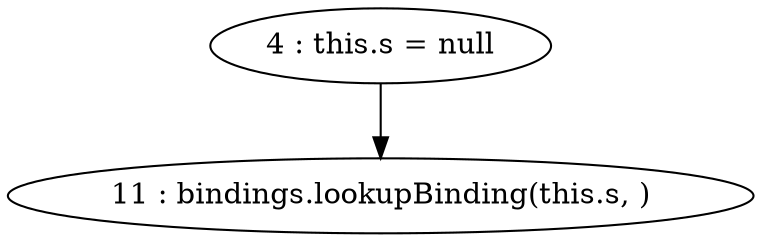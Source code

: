 digraph G {
"4 : this.s = null"
"4 : this.s = null" -> "11 : bindings.lookupBinding(this.s, )"
"11 : bindings.lookupBinding(this.s, )"
}